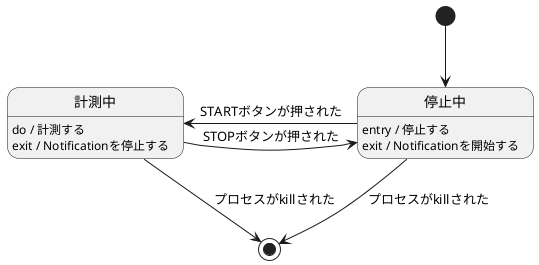@startuml

[*] --> 停止中

停止中 -> 計測中 : STARTボタンが押された
計測中 : do / 計測する
計測中 : exit / Notificationを停止する

計測中 -> 停止中 : STOPボタンが押された
停止中 : entry / 停止する
停止中 : exit / Notificationを開始する

停止中 --> [*] : プロセスがkillされた
計測中 --> [*] : プロセスがkillされた

@enduml
